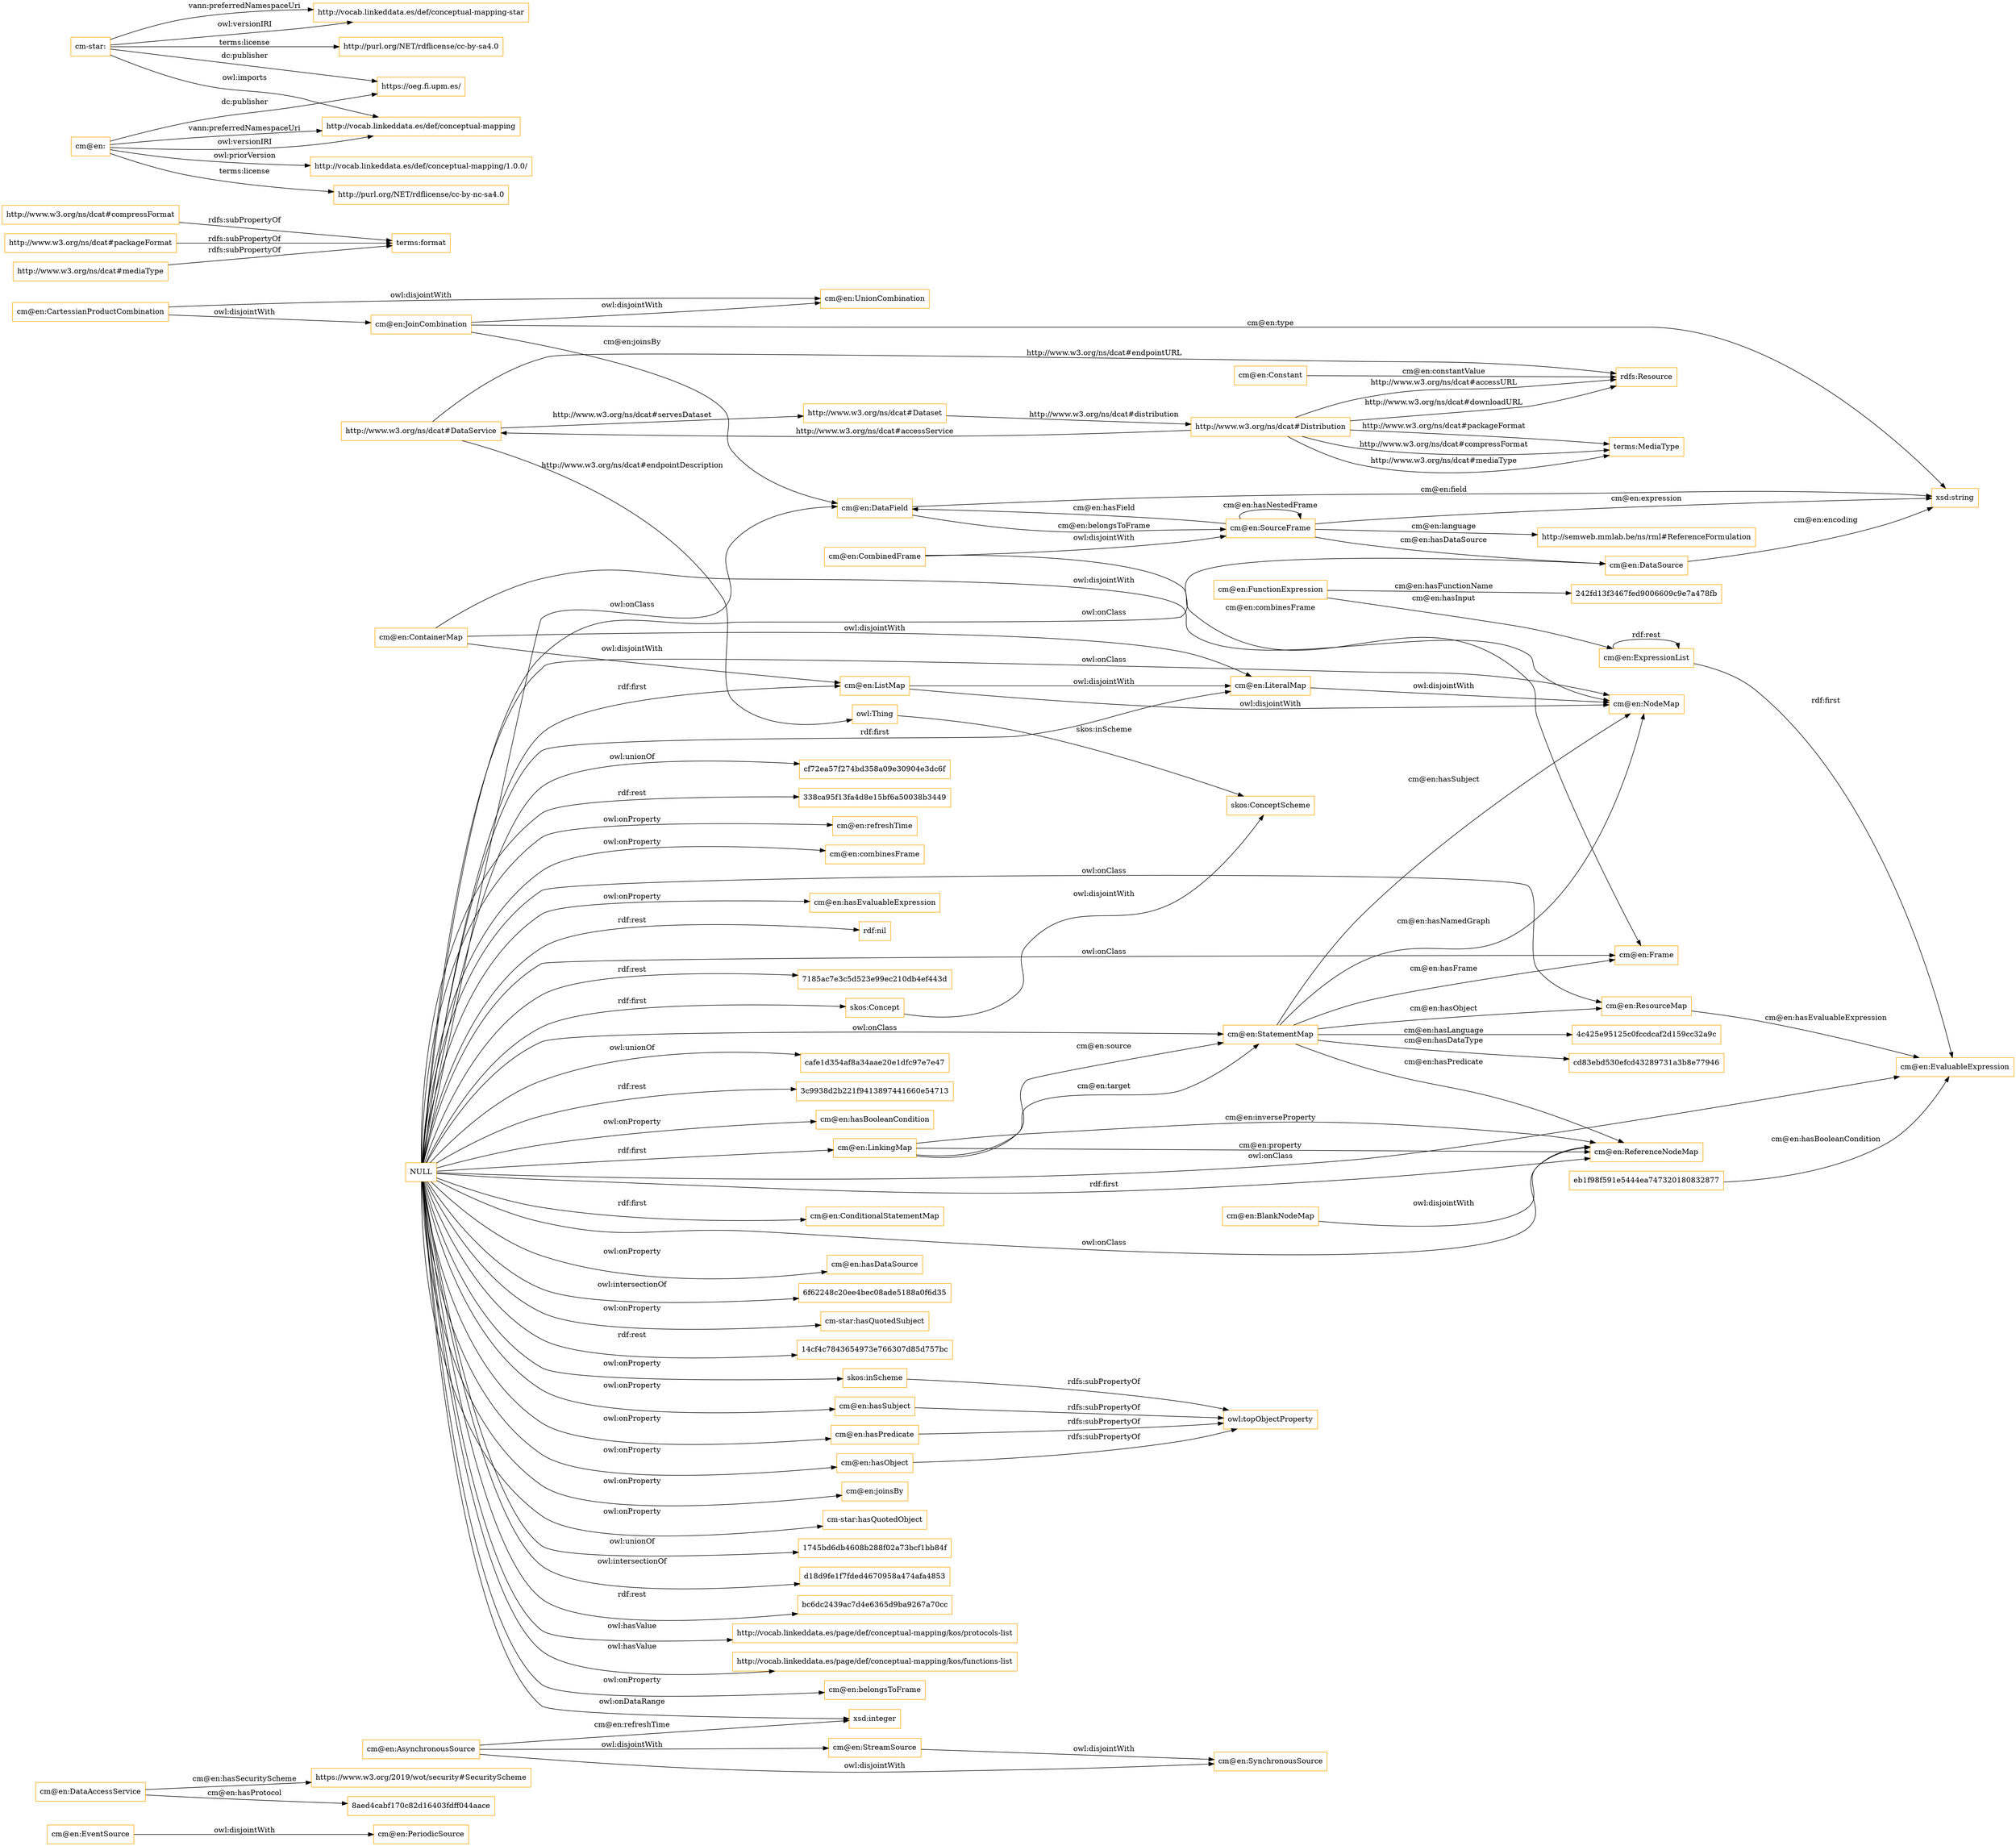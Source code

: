 digraph ar2dtool_diagram { 
rankdir=LR;
size="1501"
node [shape = rectangle, color="orange"]; "cm@en:PeriodicSource" "cm@en:DataAccessService" "cm@en:DataField" "cm@en:BlankNodeMap" "http://www.w3.org/ns/dcat#Distribution" "http://www.w3.org/ns/dcat#DataService" "cm@en:FunctionExpression" "cm@en:UnionCombination" "cm@en:SourceFrame" "4c425e95125c0fccdcaf2d159cc32a9c" "cm@en:ExpressionList" "cm@en:StreamSource" "cm@en:EventSource" "cm@en:ResourceMap" "cm@en:LinkingMap" "cm@en:EvaluableExpression" "cm@en:ConditionalStatementMap" "rdfs:Resource" "skos:ConceptScheme" "cm@en:DataSource" "cm@en:Frame" "cm@en:LiteralMap" "cm@en:NodeMap" "skos:Concept" "cm@en:Constant" "cd83ebd530efcd43289731a3b8e77946" "cm@en:CombinedFrame" "https://www.w3.org/2019/wot/security#SecurityScheme" "eb1f98f591e5444ea747320180832877" "cm@en:ReferenceNodeMap" "cm@en:CartessianProductCombination" "242fd13f3467fed9006609c9e7a478fb" "terms:MediaType" "8aed4cabf170c82d16403fdff044aace" "http://www.w3.org/ns/dcat#Dataset" "cm@en:ListMap" "cm@en:JoinCombination" "cm@en:AsynchronousSource" "cm@en:SynchronousSource" "http://semweb.mmlab.be/ns/rml#ReferenceFormulation" "cm@en:StatementMap" "cm@en:ContainerMap" ; /*classes style*/
	"http://www.w3.org/ns/dcat#compressFormat" -> "terms:format" [ label = "rdfs:subPropertyOf" ];
	"cm-star:" -> "https://oeg.fi.upm.es/" [ label = "dc:publisher" ];
	"cm-star:" -> "http://vocab.linkeddata.es/def/conceptual-mapping-star" [ label = "vann:preferredNamespaceUri" ];
	"cm-star:" -> "http://vocab.linkeddata.es/def/conceptual-mapping" [ label = "owl:imports" ];
	"cm-star:" -> "http://vocab.linkeddata.es/def/conceptual-mapping-star" [ label = "owl:versionIRI" ];
	"cm-star:" -> "http://purl.org/NET/rdflicense/cc-by-sa4.0" [ label = "terms:license" ];
	"cm@en:" -> "http://vocab.linkeddata.es/def/conceptual-mapping" [ label = "owl:versionIRI" ];
	"cm@en:" -> "http://vocab.linkeddata.es/def/conceptual-mapping" [ label = "vann:preferredNamespaceUri" ];
	"cm@en:" -> "https://oeg.fi.upm.es/" [ label = "dc:publisher" ];
	"cm@en:" -> "http://vocab.linkeddata.es/def/conceptual-mapping/1.0.0/" [ label = "owl:priorVersion" ];
	"cm@en:" -> "http://purl.org/NET/rdflicense/cc-by-nc-sa4.0" [ label = "terms:license" ];
	"cm@en:CombinedFrame" -> "cm@en:SourceFrame" [ label = "owl:disjointWith" ];
	"cm@en:EventSource" -> "cm@en:PeriodicSource" [ label = "owl:disjointWith" ];
	"cm@en:ListMap" -> "cm@en:NodeMap" [ label = "owl:disjointWith" ];
	"cm@en:ListMap" -> "cm@en:LiteralMap" [ label = "owl:disjointWith" ];
	"skos:Concept" -> "skos:ConceptScheme" [ label = "owl:disjointWith" ];
	"cm@en:hasPredicate" -> "owl:topObjectProperty" [ label = "rdfs:subPropertyOf" ];
	"cm@en:BlankNodeMap" -> "cm@en:ReferenceNodeMap" [ label = "owl:disjointWith" ];
	"cm@en:hasObject" -> "owl:topObjectProperty" [ label = "rdfs:subPropertyOf" ];
	"cm@en:JoinCombination" -> "cm@en:UnionCombination" [ label = "owl:disjointWith" ];
	"cm@en:ContainerMap" -> "cm@en:NodeMap" [ label = "owl:disjointWith" ];
	"cm@en:ContainerMap" -> "cm@en:LiteralMap" [ label = "owl:disjointWith" ];
	"cm@en:ContainerMap" -> "cm@en:ListMap" [ label = "owl:disjointWith" ];
	"skos:inScheme" -> "owl:topObjectProperty" [ label = "rdfs:subPropertyOf" ];
	"NULL" -> "cm@en:EvaluableExpression" [ label = "owl:onClass" ];
	"NULL" -> "cm@en:joinsBy" [ label = "owl:onProperty" ];
	"NULL" -> "cm-star:hasQuotedObject" [ label = "owl:onProperty" ];
	"NULL" -> "skos:Concept" [ label = "rdf:first" ];
	"NULL" -> "cm@en:ResourceMap" [ label = "owl:onClass" ];
	"NULL" -> "1745bd6db4608b288f02a73bcf1bb84f" [ label = "owl:unionOf" ];
	"NULL" -> "d18d9fe1f7fded4670958a474afa4853" [ label = "owl:intersectionOf" ];
	"NULL" -> "cm@en:Frame" [ label = "owl:onClass" ];
	"NULL" -> "bc6dc2439ac7d4e6365d9ba9267a70cc" [ label = "rdf:rest" ];
	"NULL" -> "xsd:integer" [ label = "owl:onDataRange" ];
	"NULL" -> "cm@en:ListMap" [ label = "rdf:first" ];
	"NULL" -> "http://vocab.linkeddata.es/page/def/conceptual-mapping/kos/protocols-list" [ label = "owl:hasValue" ];
	"NULL" -> "cm@en:hasSubject" [ label = "owl:onProperty" ];
	"NULL" -> "http://vocab.linkeddata.es/page/def/conceptual-mapping/kos/functions-list" [ label = "owl:hasValue" ];
	"NULL" -> "cm@en:belongsToFrame" [ label = "owl:onProperty" ];
	"NULL" -> "cm@en:ReferenceNodeMap" [ label = "owl:onClass" ];
	"NULL" -> "cf72ea57f274bd358a09e30904e3dc6f" [ label = "owl:unionOf" ];
	"NULL" -> "cm@en:StatementMap" [ label = "owl:onClass" ];
	"NULL" -> "338ca95f13fa4d8e15bf6a50038b3449" [ label = "rdf:rest" ];
	"NULL" -> "cm@en:refreshTime" [ label = "owl:onProperty" ];
	"NULL" -> "cm@en:NodeMap" [ label = "owl:onClass" ];
	"NULL" -> "cm@en:combinesFrame" [ label = "owl:onProperty" ];
	"NULL" -> "cm@en:LiteralMap" [ label = "rdf:first" ];
	"NULL" -> "cm@en:hasEvaluableExpression" [ label = "owl:onProperty" ];
	"NULL" -> "rdf:nil" [ label = "rdf:rest" ];
	"NULL" -> "cm@en:LinkingMap" [ label = "rdf:first" ];
	"NULL" -> "cm@en:hasPredicate" [ label = "owl:onProperty" ];
	"NULL" -> "7185ac7e3c5d523e99ec210db4ef443d" [ label = "rdf:rest" ];
	"NULL" -> "cm@en:ConditionalStatementMap" [ label = "rdf:first" ];
	"NULL" -> "cafe1d354af8a34aae20e1dfc97e7e47" [ label = "owl:unionOf" ];
	"NULL" -> "3c9938d2b221f9413897441660e54713" [ label = "rdf:rest" ];
	"NULL" -> "cm@en:ReferenceNodeMap" [ label = "rdf:first" ];
	"NULL" -> "cm@en:DataField" [ label = "owl:onClass" ];
	"NULL" -> "skos:inScheme" [ label = "owl:onProperty" ];
	"NULL" -> "cm@en:DataSource" [ label = "owl:onClass" ];
	"NULL" -> "cm@en:hasBooleanCondition" [ label = "owl:onProperty" ];
	"NULL" -> "cm@en:hasDataSource" [ label = "owl:onProperty" ];
	"NULL" -> "cm@en:hasObject" [ label = "owl:onProperty" ];
	"NULL" -> "6f62248c20ee4bec08ade5188a0f6d35" [ label = "owl:intersectionOf" ];
	"NULL" -> "cm-star:hasQuotedSubject" [ label = "owl:onProperty" ];
	"NULL" -> "14cf4c7843654973e766307d85d757bc" [ label = "rdf:rest" ];
	"cm@en:CartessianProductCombination" -> "cm@en:UnionCombination" [ label = "owl:disjointWith" ];
	"cm@en:CartessianProductCombination" -> "cm@en:JoinCombination" [ label = "owl:disjointWith" ];
	"http://www.w3.org/ns/dcat#packageFormat" -> "terms:format" [ label = "rdfs:subPropertyOf" ];
	"cm@en:StreamSource" -> "cm@en:SynchronousSource" [ label = "owl:disjointWith" ];
	"cm@en:AsynchronousSource" -> "cm@en:SynchronousSource" [ label = "owl:disjointWith" ];
	"cm@en:AsynchronousSource" -> "cm@en:StreamSource" [ label = "owl:disjointWith" ];
	"cm@en:LiteralMap" -> "cm@en:NodeMap" [ label = "owl:disjointWith" ];
	"http://www.w3.org/ns/dcat#mediaType" -> "terms:format" [ label = "rdfs:subPropertyOf" ];
	"cm@en:hasSubject" -> "owl:topObjectProperty" [ label = "rdfs:subPropertyOf" ];
	"http://www.w3.org/ns/dcat#Distribution" -> "rdfs:Resource" [ label = "http://www.w3.org/ns/dcat#downloadURL" ];
	"cm@en:SourceFrame" -> "cm@en:DataSource" [ label = "cm@en:hasDataSource" ];
	"cm@en:DataAccessService" -> "8aed4cabf170c82d16403fdff044aace" [ label = "cm@en:hasProtocol" ];
	"eb1f98f591e5444ea747320180832877" -> "cm@en:EvaluableExpression" [ label = "cm@en:hasBooleanCondition" ];
	"http://www.w3.org/ns/dcat#Distribution" -> "terms:MediaType" [ label = "http://www.w3.org/ns/dcat#packageFormat" ];
	"http://www.w3.org/ns/dcat#DataService" -> "owl:Thing" [ label = "http://www.w3.org/ns/dcat#endpointDescription" ];
	"cm@en:LinkingMap" -> "cm@en:StatementMap" [ label = "cm@en:source" ];
	"cm@en:LinkingMap" -> "cm@en:StatementMap" [ label = "cm@en:target" ];
	"owl:Thing" -> "skos:ConceptScheme" [ label = "skos:inScheme" ];
	"cm@en:StatementMap" -> "cm@en:Frame" [ label = "cm@en:hasFrame" ];
	"cm@en:ExpressionList" -> "cm@en:ExpressionList" [ label = "rdf:rest" ];
	"cm@en:LinkingMap" -> "cm@en:ReferenceNodeMap" [ label = "cm@en:inverseProperty" ];
	"cm@en:DataField" -> "xsd:string" [ label = "cm@en:field" ];
	"cm@en:StatementMap" -> "cm@en:NodeMap" [ label = "cm@en:hasNamedGraph" ];
	"http://www.w3.org/ns/dcat#Distribution" -> "http://www.w3.org/ns/dcat#DataService" [ label = "http://www.w3.org/ns/dcat#accessService" ];
	"cm@en:ResourceMap" -> "cm@en:EvaluableExpression" [ label = "cm@en:hasEvaluableExpression" ];
	"cm@en:FunctionExpression" -> "cm@en:ExpressionList" [ label = "cm@en:hasInput" ];
	"http://www.w3.org/ns/dcat#DataService" -> "rdfs:Resource" [ label = "http://www.w3.org/ns/dcat#endpointURL" ];
	"cm@en:SourceFrame" -> "cm@en:DataField" [ label = "cm@en:hasField" ];
	"cm@en:JoinCombination" -> "xsd:string" [ label = "cm@en:type" ];
	"cm@en:SourceFrame" -> "cm@en:SourceFrame" [ label = "cm@en:hasNestedFrame" ];
	"cm@en:AsynchronousSource" -> "xsd:integer" [ label = "cm@en:refreshTime" ];
	"http://www.w3.org/ns/dcat#Distribution" -> "terms:MediaType" [ label = "http://www.w3.org/ns/dcat#compressFormat" ];
	"http://www.w3.org/ns/dcat#DataService" -> "http://www.w3.org/ns/dcat#Dataset" [ label = "http://www.w3.org/ns/dcat#servesDataset" ];
	"cm@en:FunctionExpression" -> "242fd13f3467fed9006609c9e7a478fb" [ label = "cm@en:hasFunctionName" ];
	"cm@en:JoinCombination" -> "cm@en:DataField" [ label = "cm@en:joinsBy" ];
	"cm@en:SourceFrame" -> "xsd:string" [ label = "cm@en:expression" ];
	"cm@en:CombinedFrame" -> "cm@en:Frame" [ label = "cm@en:combinesFrame" ];
	"cm@en:StatementMap" -> "cm@en:NodeMap" [ label = "cm@en:hasSubject" ];
	"cm@en:Constant" -> "rdfs:Resource" [ label = "cm@en:constantValue" ];
	"cm@en:ExpressionList" -> "cm@en:EvaluableExpression" [ label = "rdf:first" ];
	"cm@en:StatementMap" -> "cm@en:ResourceMap" [ label = "cm@en:hasObject" ];
	"http://www.w3.org/ns/dcat#Distribution" -> "rdfs:Resource" [ label = "http://www.w3.org/ns/dcat#accessURL" ];
	"cm@en:DataSource" -> "xsd:string" [ label = "cm@en:encoding" ];
	"cm@en:DataField" -> "cm@en:SourceFrame" [ label = "cm@en:belongsToFrame" ];
	"cm@en:DataAccessService" -> "https://www.w3.org/2019/wot/security#SecurityScheme" [ label = "cm@en:hasSecurityScheme" ];
	"http://www.w3.org/ns/dcat#Dataset" -> "http://www.w3.org/ns/dcat#Distribution" [ label = "http://www.w3.org/ns/dcat#distribution" ];
	"cm@en:StatementMap" -> "cd83ebd530efcd43289731a3b8e77946" [ label = "cm@en:hasDataType" ];
	"cm@en:SourceFrame" -> "http://semweb.mmlab.be/ns/rml#ReferenceFormulation" [ label = "cm@en:language" ];
	"cm@en:LinkingMap" -> "cm@en:ReferenceNodeMap" [ label = "cm@en:property" ];
	"cm@en:StatementMap" -> "4c425e95125c0fccdcaf2d159cc32a9c" [ label = "cm@en:hasLanguage" ];
	"http://www.w3.org/ns/dcat#Distribution" -> "terms:MediaType" [ label = "http://www.w3.org/ns/dcat#mediaType" ];
	"cm@en:StatementMap" -> "cm@en:ReferenceNodeMap" [ label = "cm@en:hasPredicate" ];

}
